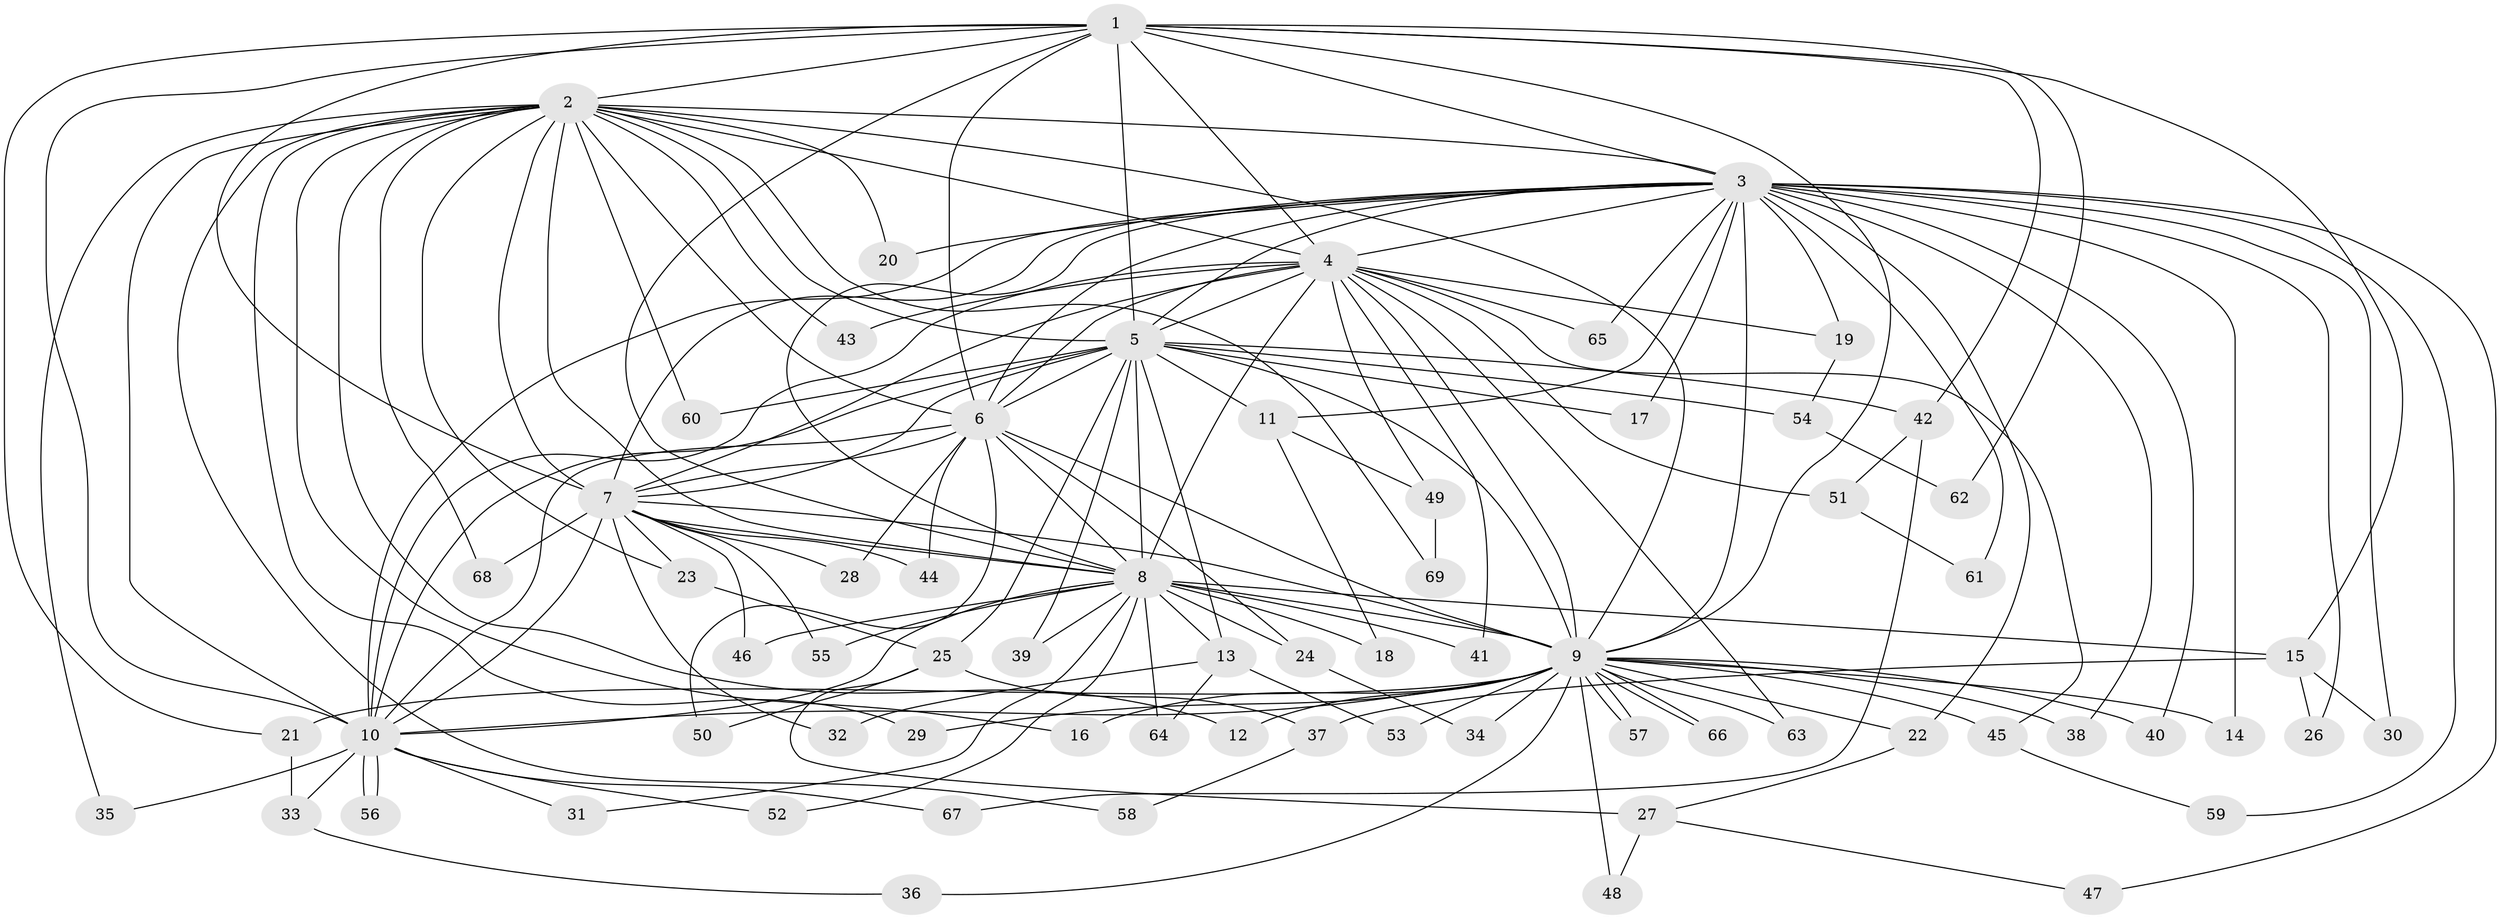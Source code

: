 // Generated by graph-tools (version 1.1) at 2025/43/03/09/25 04:43:23]
// undirected, 69 vertices, 163 edges
graph export_dot {
graph [start="1"]
  node [color=gray90,style=filled];
  1;
  2;
  3;
  4;
  5;
  6;
  7;
  8;
  9;
  10;
  11;
  12;
  13;
  14;
  15;
  16;
  17;
  18;
  19;
  20;
  21;
  22;
  23;
  24;
  25;
  26;
  27;
  28;
  29;
  30;
  31;
  32;
  33;
  34;
  35;
  36;
  37;
  38;
  39;
  40;
  41;
  42;
  43;
  44;
  45;
  46;
  47;
  48;
  49;
  50;
  51;
  52;
  53;
  54;
  55;
  56;
  57;
  58;
  59;
  60;
  61;
  62;
  63;
  64;
  65;
  66;
  67;
  68;
  69;
  1 -- 2;
  1 -- 3;
  1 -- 4;
  1 -- 5;
  1 -- 6;
  1 -- 7;
  1 -- 8;
  1 -- 9;
  1 -- 10;
  1 -- 15;
  1 -- 21;
  1 -- 42;
  1 -- 62;
  2 -- 3;
  2 -- 4;
  2 -- 5;
  2 -- 6;
  2 -- 7;
  2 -- 8;
  2 -- 9;
  2 -- 10;
  2 -- 12;
  2 -- 16;
  2 -- 20;
  2 -- 23;
  2 -- 29;
  2 -- 35;
  2 -- 43;
  2 -- 58;
  2 -- 60;
  2 -- 68;
  2 -- 69;
  3 -- 4;
  3 -- 5;
  3 -- 6;
  3 -- 7;
  3 -- 8;
  3 -- 9;
  3 -- 10;
  3 -- 11;
  3 -- 14;
  3 -- 17;
  3 -- 19;
  3 -- 20;
  3 -- 22;
  3 -- 26;
  3 -- 30;
  3 -- 38;
  3 -- 40;
  3 -- 47;
  3 -- 59;
  3 -- 61;
  3 -- 65;
  4 -- 5;
  4 -- 6;
  4 -- 7;
  4 -- 8;
  4 -- 9;
  4 -- 10;
  4 -- 19;
  4 -- 41;
  4 -- 43;
  4 -- 45;
  4 -- 49;
  4 -- 51;
  4 -- 63;
  4 -- 65;
  5 -- 6;
  5 -- 7;
  5 -- 8;
  5 -- 9;
  5 -- 10;
  5 -- 11;
  5 -- 13;
  5 -- 17;
  5 -- 25;
  5 -- 39;
  5 -- 42;
  5 -- 54;
  5 -- 60;
  6 -- 7;
  6 -- 8;
  6 -- 9;
  6 -- 10;
  6 -- 24;
  6 -- 28;
  6 -- 44;
  6 -- 50;
  7 -- 8;
  7 -- 9;
  7 -- 10;
  7 -- 23;
  7 -- 28;
  7 -- 32;
  7 -- 44;
  7 -- 46;
  7 -- 55;
  7 -- 68;
  8 -- 9;
  8 -- 10;
  8 -- 13;
  8 -- 15;
  8 -- 18;
  8 -- 24;
  8 -- 31;
  8 -- 39;
  8 -- 41;
  8 -- 46;
  8 -- 52;
  8 -- 55;
  8 -- 64;
  9 -- 10;
  9 -- 12;
  9 -- 14;
  9 -- 16;
  9 -- 21;
  9 -- 22;
  9 -- 29;
  9 -- 34;
  9 -- 36;
  9 -- 38;
  9 -- 40;
  9 -- 45;
  9 -- 48;
  9 -- 53;
  9 -- 57;
  9 -- 57;
  9 -- 63;
  9 -- 66;
  9 -- 66;
  10 -- 31;
  10 -- 33;
  10 -- 35;
  10 -- 52;
  10 -- 56;
  10 -- 56;
  10 -- 67;
  11 -- 18;
  11 -- 49;
  13 -- 32;
  13 -- 53;
  13 -- 64;
  15 -- 26;
  15 -- 30;
  15 -- 37;
  19 -- 54;
  21 -- 33;
  22 -- 27;
  23 -- 25;
  24 -- 34;
  25 -- 27;
  25 -- 37;
  25 -- 50;
  27 -- 47;
  27 -- 48;
  33 -- 36;
  37 -- 58;
  42 -- 51;
  42 -- 67;
  45 -- 59;
  49 -- 69;
  51 -- 61;
  54 -- 62;
}

